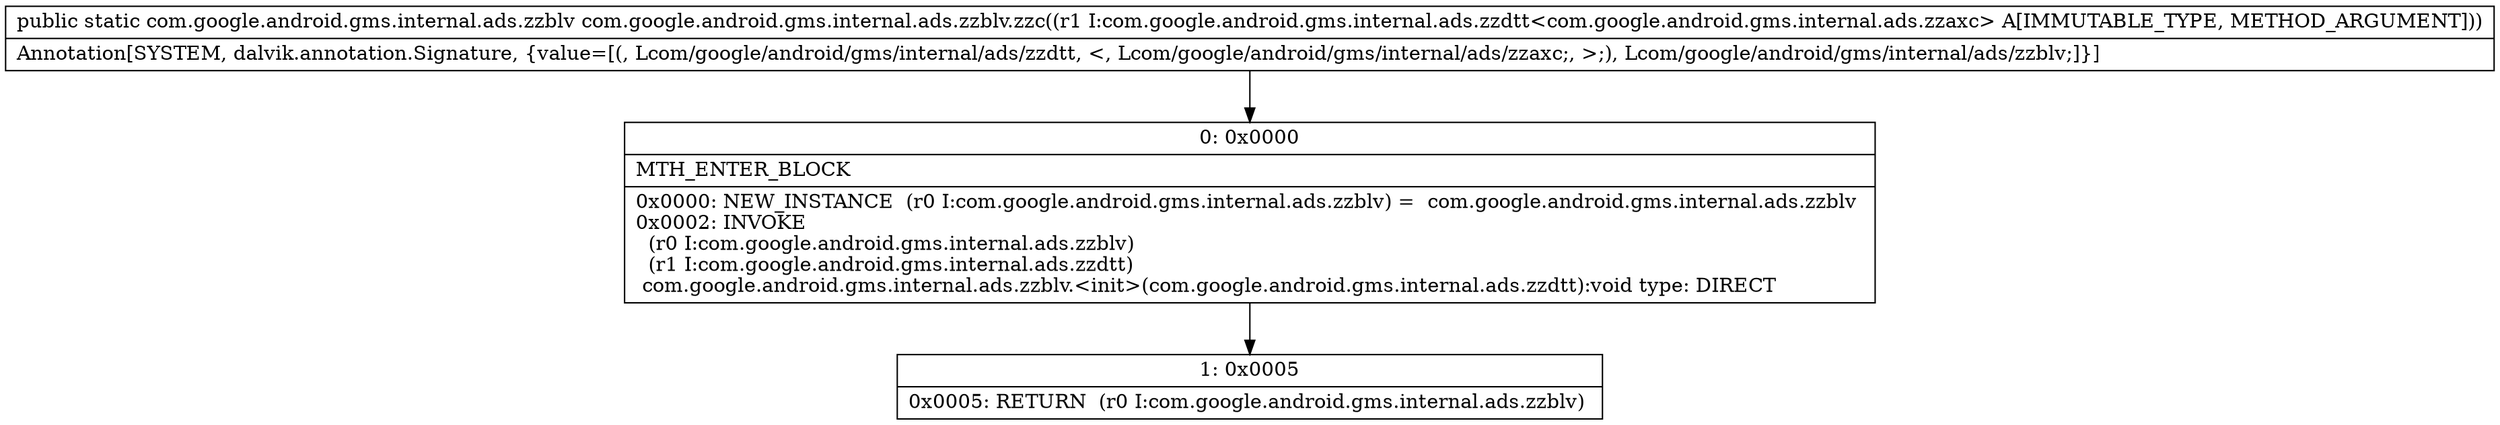 digraph "CFG forcom.google.android.gms.internal.ads.zzblv.zzc(Lcom\/google\/android\/gms\/internal\/ads\/zzdtt;)Lcom\/google\/android\/gms\/internal\/ads\/zzblv;" {
Node_0 [shape=record,label="{0\:\ 0x0000|MTH_ENTER_BLOCK\l|0x0000: NEW_INSTANCE  (r0 I:com.google.android.gms.internal.ads.zzblv) =  com.google.android.gms.internal.ads.zzblv \l0x0002: INVOKE  \l  (r0 I:com.google.android.gms.internal.ads.zzblv)\l  (r1 I:com.google.android.gms.internal.ads.zzdtt)\l com.google.android.gms.internal.ads.zzblv.\<init\>(com.google.android.gms.internal.ads.zzdtt):void type: DIRECT \l}"];
Node_1 [shape=record,label="{1\:\ 0x0005|0x0005: RETURN  (r0 I:com.google.android.gms.internal.ads.zzblv) \l}"];
MethodNode[shape=record,label="{public static com.google.android.gms.internal.ads.zzblv com.google.android.gms.internal.ads.zzblv.zzc((r1 I:com.google.android.gms.internal.ads.zzdtt\<com.google.android.gms.internal.ads.zzaxc\> A[IMMUTABLE_TYPE, METHOD_ARGUMENT]))  | Annotation[SYSTEM, dalvik.annotation.Signature, \{value=[(, Lcom\/google\/android\/gms\/internal\/ads\/zzdtt, \<, Lcom\/google\/android\/gms\/internal\/ads\/zzaxc;, \>;), Lcom\/google\/android\/gms\/internal\/ads\/zzblv;]\}]\l}"];
MethodNode -> Node_0;
Node_0 -> Node_1;
}

